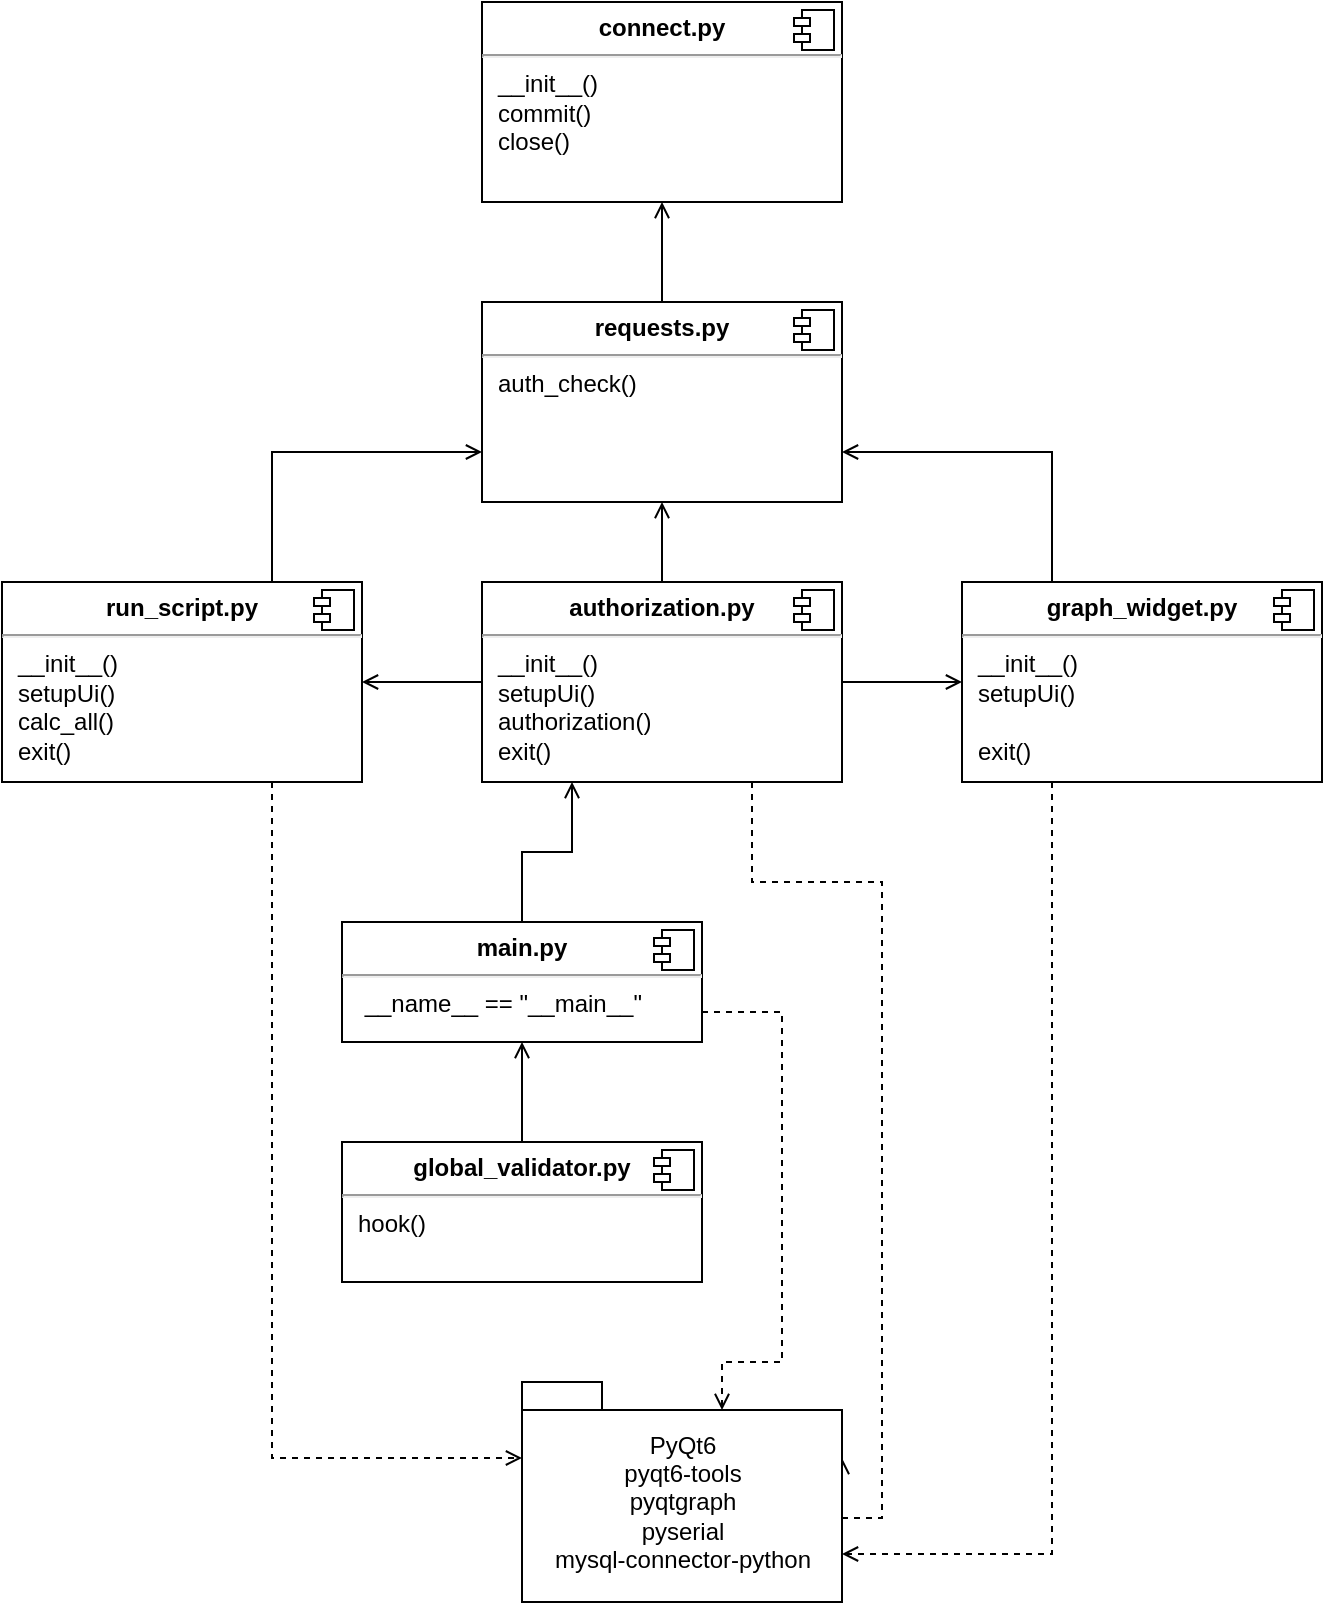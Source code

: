 <mxfile version="20.8.16" type="device"><diagram name="Страница 1" id="dyhR84MwprU1SsjLqBvI"><mxGraphModel dx="1295" dy="2044" grid="1" gridSize="10" guides="1" tooltips="1" connect="1" arrows="1" fold="1" page="1" pageScale="1" pageWidth="827" pageHeight="1169" math="0" shadow="0"><root><mxCell id="0"/><mxCell id="1" parent="0"/><mxCell id="JsCFhuyp-mjIBwG_lOqU-31" style="edgeStyle=orthogonalEdgeStyle;rounded=0;orthogonalLoop=1;jettySize=auto;html=1;exitX=0.5;exitY=0;exitDx=0;exitDy=0;entryX=0.25;entryY=1;entryDx=0;entryDy=0;endArrow=open;endFill=0;" parent="1" source="JsCFhuyp-mjIBwG_lOqU-14" target="JsCFhuyp-mjIBwG_lOqU-16" edge="1"><mxGeometry relative="1" as="geometry"/></mxCell><mxCell id="-6S3Ux7HSLKQ4VCEZg2g-13" style="edgeStyle=orthogonalEdgeStyle;rounded=0;orthogonalLoop=1;jettySize=auto;html=1;exitX=1;exitY=0.75;exitDx=0;exitDy=0;entryX=0;entryY=0;entryDx=100;entryDy=14;entryPerimeter=0;endArrow=open;endFill=0;dashed=1;" edge="1" parent="1" source="JsCFhuyp-mjIBwG_lOqU-14" target="JsCFhuyp-mjIBwG_lOqU-25"><mxGeometry relative="1" as="geometry"><Array as="points"><mxPoint x="440" y="415"/><mxPoint x="440" y="590"/><mxPoint x="410" y="590"/></Array></mxGeometry></mxCell><mxCell id="JsCFhuyp-mjIBwG_lOqU-14" value="&lt;p style=&quot;margin:0px;margin-top:6px;text-align:center;&quot;&gt;&lt;b&gt;main.py&lt;/b&gt;&lt;/p&gt;&lt;hr&gt;&lt;p style=&quot;margin: 0px 0px 0px 8px;&quot;&gt;&amp;nbsp;__name__ == &quot;__main__&quot;&lt;br&gt;&lt;/p&gt;" style="align=left;overflow=fill;html=1;dropTarget=0;" parent="1" vertex="1"><mxGeometry x="220" y="370" width="180" height="60" as="geometry"/></mxCell><mxCell id="JsCFhuyp-mjIBwG_lOqU-15" value="" style="shape=component;jettyWidth=8;jettyHeight=4;" parent="JsCFhuyp-mjIBwG_lOqU-14" vertex="1"><mxGeometry x="1" width="20" height="20" relative="1" as="geometry"><mxPoint x="-24" y="4" as="offset"/></mxGeometry></mxCell><mxCell id="JsCFhuyp-mjIBwG_lOqU-21" style="edgeStyle=orthogonalEdgeStyle;rounded=0;orthogonalLoop=1;jettySize=auto;html=1;exitX=0;exitY=0.5;exitDx=0;exitDy=0;entryX=1;entryY=0.5;entryDx=0;entryDy=0;endArrow=open;endFill=0;" parent="1" source="JsCFhuyp-mjIBwG_lOqU-16" target="JsCFhuyp-mjIBwG_lOqU-19" edge="1"><mxGeometry relative="1" as="geometry"/></mxCell><mxCell id="JsCFhuyp-mjIBwG_lOqU-24" style="edgeStyle=orthogonalEdgeStyle;rounded=0;orthogonalLoop=1;jettySize=auto;html=1;exitX=1;exitY=0.5;exitDx=0;exitDy=0;entryX=0;entryY=0.5;entryDx=0;entryDy=0;endArrow=open;endFill=0;" parent="1" source="JsCFhuyp-mjIBwG_lOqU-16" target="JsCFhuyp-mjIBwG_lOqU-22" edge="1"><mxGeometry relative="1" as="geometry"/></mxCell><mxCell id="JsCFhuyp-mjIBwG_lOqU-30" style="edgeStyle=orthogonalEdgeStyle;rounded=0;orthogonalLoop=1;jettySize=auto;html=1;exitX=0.75;exitY=1;exitDx=0;exitDy=0;dashed=1;endArrow=open;endFill=0;entryX=0;entryY=0;entryDx=160;entryDy=38;entryPerimeter=0;" parent="1" source="JsCFhuyp-mjIBwG_lOqU-16" target="JsCFhuyp-mjIBwG_lOqU-25" edge="1"><mxGeometry relative="1" as="geometry"><mxPoint x="530" y="460" as="targetPoint"/><Array as="points"><mxPoint x="425" y="350"/><mxPoint x="490" y="350"/><mxPoint x="490" y="668"/></Array></mxGeometry></mxCell><mxCell id="-6S3Ux7HSLKQ4VCEZg2g-8" style="edgeStyle=orthogonalEdgeStyle;rounded=0;orthogonalLoop=1;jettySize=auto;html=1;exitX=0.5;exitY=0;exitDx=0;exitDy=0;entryX=0.5;entryY=1;entryDx=0;entryDy=0;endArrow=open;endFill=0;" edge="1" parent="1" source="JsCFhuyp-mjIBwG_lOqU-16" target="JsCFhuyp-mjIBwG_lOqU-34"><mxGeometry relative="1" as="geometry"/></mxCell><mxCell id="JsCFhuyp-mjIBwG_lOqU-16" value="&lt;p style=&quot;margin:0px;margin-top:6px;text-align:center;&quot;&gt;&lt;b&gt;authorization.py&lt;/b&gt;&lt;br&gt;&lt;/p&gt;&lt;hr&gt;&lt;p style=&quot;margin:0px;margin-left:8px;&quot;&gt;__init__()&lt;/p&gt;&lt;p style=&quot;margin:0px;margin-left:8px;&quot;&gt;setupUi()&lt;/p&gt;&lt;p style=&quot;margin:0px;margin-left:8px;&quot;&gt;authorization()&lt;br&gt;&lt;/p&gt;&lt;p style=&quot;margin:0px;margin-left:8px;&quot;&gt;exit()&lt;/p&gt;&lt;p style=&quot;margin:0px;margin-left:8px;&quot;&gt;&lt;br&gt;&lt;/p&gt;" style="align=left;overflow=fill;html=1;dropTarget=0;" parent="1" vertex="1"><mxGeometry x="290" y="200" width="180" height="100" as="geometry"/></mxCell><mxCell id="JsCFhuyp-mjIBwG_lOqU-17" value="" style="shape=component;jettyWidth=8;jettyHeight=4;" parent="JsCFhuyp-mjIBwG_lOqU-16" vertex="1"><mxGeometry x="1" width="20" height="20" relative="1" as="geometry"><mxPoint x="-24" y="4" as="offset"/></mxGeometry></mxCell><mxCell id="JsCFhuyp-mjIBwG_lOqU-28" style="edgeStyle=orthogonalEdgeStyle;rounded=0;orthogonalLoop=1;jettySize=auto;html=1;exitX=0.75;exitY=1;exitDx=0;exitDy=0;entryX=0;entryY=0;entryDx=0;entryDy=38;entryPerimeter=0;dashed=1;endArrow=open;endFill=0;" parent="1" source="JsCFhuyp-mjIBwG_lOqU-19" target="JsCFhuyp-mjIBwG_lOqU-25" edge="1"><mxGeometry relative="1" as="geometry"/></mxCell><mxCell id="-6S3Ux7HSLKQ4VCEZg2g-10" style="edgeStyle=orthogonalEdgeStyle;rounded=0;orthogonalLoop=1;jettySize=auto;html=1;exitX=0.75;exitY=0;exitDx=0;exitDy=0;entryX=0;entryY=0.75;entryDx=0;entryDy=0;endArrow=open;endFill=0;" edge="1" parent="1" source="JsCFhuyp-mjIBwG_lOqU-19" target="JsCFhuyp-mjIBwG_lOqU-34"><mxGeometry relative="1" as="geometry"/></mxCell><mxCell id="JsCFhuyp-mjIBwG_lOqU-19" value="&lt;p style=&quot;margin:0px;margin-top:6px;text-align:center;&quot;&gt;&lt;b&gt;run_script.py&lt;/b&gt;&lt;br&gt;&lt;/p&gt;&lt;hr&gt;&lt;p style=&quot;border-color: var(--border-color); margin: 0px 0px 0px 8px;&quot;&gt;__init__()&lt;/p&gt;&lt;p style=&quot;border-color: var(--border-color); margin: 0px 0px 0px 8px;&quot;&gt;setupUi()&lt;/p&gt;&lt;p style=&quot;border-color: var(--border-color); margin: 0px 0px 0px 8px;&quot;&gt;calc_all()&lt;/p&gt;&lt;p style=&quot;border-color: var(--border-color); margin: 0px 0px 0px 8px;&quot;&gt;exit()&lt;/p&gt;" style="align=left;overflow=fill;html=1;dropTarget=0;" parent="1" vertex="1"><mxGeometry x="50" y="200" width="180" height="100" as="geometry"/></mxCell><mxCell id="JsCFhuyp-mjIBwG_lOqU-20" value="" style="shape=component;jettyWidth=8;jettyHeight=4;" parent="JsCFhuyp-mjIBwG_lOqU-19" vertex="1"><mxGeometry x="1" width="20" height="20" relative="1" as="geometry"><mxPoint x="-24" y="4" as="offset"/></mxGeometry></mxCell><mxCell id="JsCFhuyp-mjIBwG_lOqU-29" style="edgeStyle=orthogonalEdgeStyle;rounded=0;orthogonalLoop=1;jettySize=auto;html=1;exitX=0.25;exitY=1;exitDx=0;exitDy=0;entryX=0;entryY=0;entryDx=160;entryDy=86;entryPerimeter=0;dashed=1;endArrow=open;endFill=0;" parent="1" source="JsCFhuyp-mjIBwG_lOqU-22" target="JsCFhuyp-mjIBwG_lOqU-25" edge="1"><mxGeometry relative="1" as="geometry"/></mxCell><mxCell id="-6S3Ux7HSLKQ4VCEZg2g-9" style="edgeStyle=orthogonalEdgeStyle;rounded=0;orthogonalLoop=1;jettySize=auto;html=1;exitX=0.25;exitY=0;exitDx=0;exitDy=0;entryX=1;entryY=0.75;entryDx=0;entryDy=0;endArrow=open;endFill=0;" edge="1" parent="1" source="JsCFhuyp-mjIBwG_lOqU-22" target="JsCFhuyp-mjIBwG_lOqU-34"><mxGeometry relative="1" as="geometry"/></mxCell><mxCell id="JsCFhuyp-mjIBwG_lOqU-22" value="&lt;p style=&quot;margin:0px;margin-top:6px;text-align:center;&quot;&gt;&lt;b&gt;graph_widget.py&lt;/b&gt;&lt;br&gt;&lt;/p&gt;&lt;hr&gt;&lt;p style=&quot;border-color: var(--border-color); margin: 0px 0px 0px 8px;&quot;&gt;__init__()&lt;/p&gt;&lt;p style=&quot;border-color: var(--border-color); margin: 0px 0px 0px 8px;&quot;&gt;setupUi()&lt;/p&gt;&lt;p style=&quot;border-color: var(--border-color); margin: 0px 0px 0px 8px;&quot;&gt;&lt;br&gt;&lt;/p&gt;&lt;p style=&quot;border-color: var(--border-color); margin: 0px 0px 0px 8px;&quot;&gt;exit()&lt;/p&gt;" style="align=left;overflow=fill;html=1;dropTarget=0;" parent="1" vertex="1"><mxGeometry x="530" y="200" width="180" height="100" as="geometry"/></mxCell><mxCell id="JsCFhuyp-mjIBwG_lOqU-23" value="" style="shape=component;jettyWidth=8;jettyHeight=4;" parent="JsCFhuyp-mjIBwG_lOqU-22" vertex="1"><mxGeometry x="1" width="20" height="20" relative="1" as="geometry"><mxPoint x="-24" y="4" as="offset"/></mxGeometry></mxCell><mxCell id="JsCFhuyp-mjIBwG_lOqU-25" value="&lt;span style=&quot;font-weight: normal;&quot;&gt;PyQt6&lt;br&gt;pyqt6-tools&lt;br&gt;pyqtgraph&lt;br&gt;pyserial&lt;br&gt;mysql-connector-python&lt;/span&gt;" style="shape=folder;fontStyle=1;spacingTop=10;tabWidth=40;tabHeight=14;tabPosition=left;html=1;" parent="1" vertex="1"><mxGeometry x="310" y="600" width="160" height="110" as="geometry"/></mxCell><mxCell id="JsCFhuyp-mjIBwG_lOqU-32" value="&lt;p style=&quot;margin:0px;margin-top:6px;text-align:center;&quot;&gt;&lt;b&gt;connect&lt;/b&gt;&lt;b style=&quot;background-color: initial;&quot;&gt;.py&lt;/b&gt;&lt;/p&gt;&lt;hr&gt;&lt;p style=&quot;border-color: var(--border-color); margin: 0px 0px 0px 8px;&quot;&gt;__init__()&lt;/p&gt;&lt;p style=&quot;border-color: var(--border-color); margin: 0px 0px 0px 8px;&quot;&gt;commit()&lt;/p&gt;&lt;p style=&quot;border-color: var(--border-color); margin: 0px 0px 0px 8px;&quot;&gt;close()&lt;/p&gt;" style="align=left;overflow=fill;html=1;dropTarget=0;" parent="1" vertex="1"><mxGeometry x="290" y="-90" width="180" height="100" as="geometry"/></mxCell><mxCell id="JsCFhuyp-mjIBwG_lOqU-33" value="" style="shape=component;jettyWidth=8;jettyHeight=4;" parent="JsCFhuyp-mjIBwG_lOqU-32" vertex="1"><mxGeometry x="1" width="20" height="20" relative="1" as="geometry"><mxPoint x="-24" y="4" as="offset"/></mxGeometry></mxCell><mxCell id="-6S3Ux7HSLKQ4VCEZg2g-11" style="edgeStyle=orthogonalEdgeStyle;rounded=0;orthogonalLoop=1;jettySize=auto;html=1;exitX=0.5;exitY=0;exitDx=0;exitDy=0;entryX=0.5;entryY=1;entryDx=0;entryDy=0;endArrow=open;endFill=0;" edge="1" parent="1" source="JsCFhuyp-mjIBwG_lOqU-34" target="JsCFhuyp-mjIBwG_lOqU-32"><mxGeometry relative="1" as="geometry"/></mxCell><mxCell id="JsCFhuyp-mjIBwG_lOqU-34" value="&lt;p style=&quot;margin:0px;margin-top:6px;text-align:center;&quot;&gt;&lt;b&gt;requests&lt;/b&gt;&lt;b style=&quot;background-color: initial;&quot;&gt;.py&lt;/b&gt;&lt;/p&gt;&lt;hr&gt;&lt;p style=&quot;border-color: var(--border-color); margin: 0px 0px 0px 8px;&quot;&gt;auth_check()&lt;/p&gt;" style="align=left;overflow=fill;html=1;dropTarget=0;" parent="1" vertex="1"><mxGeometry x="290" y="60" width="180" height="100" as="geometry"/></mxCell><mxCell id="JsCFhuyp-mjIBwG_lOqU-35" value="" style="shape=component;jettyWidth=8;jettyHeight=4;" parent="JsCFhuyp-mjIBwG_lOqU-34" vertex="1"><mxGeometry x="1" width="20" height="20" relative="1" as="geometry"><mxPoint x="-24" y="4" as="offset"/></mxGeometry></mxCell><mxCell id="-6S3Ux7HSLKQ4VCEZg2g-12" style="edgeStyle=orthogonalEdgeStyle;rounded=0;orthogonalLoop=1;jettySize=auto;html=1;exitX=0.5;exitY=0;exitDx=0;exitDy=0;entryX=0.5;entryY=1;entryDx=0;entryDy=0;endArrow=open;endFill=0;" edge="1" parent="1" source="-6S3Ux7HSLKQ4VCEZg2g-1" target="JsCFhuyp-mjIBwG_lOqU-14"><mxGeometry relative="1" as="geometry"/></mxCell><mxCell id="-6S3Ux7HSLKQ4VCEZg2g-1" value="&lt;p style=&quot;margin:0px;margin-top:6px;text-align:center;&quot;&gt;&lt;b&gt;global_validator&lt;/b&gt;&lt;b style=&quot;background-color: initial;&quot;&gt;.py&lt;/b&gt;&lt;/p&gt;&lt;hr&gt;&lt;p style=&quot;border-color: var(--border-color); margin: 0px 0px 0px 8px;&quot;&gt;hook()&lt;/p&gt;" style="align=left;overflow=fill;html=1;dropTarget=0;" vertex="1" parent="1"><mxGeometry x="220" y="480" width="180" height="70" as="geometry"/></mxCell><mxCell id="-6S3Ux7HSLKQ4VCEZg2g-2" value="" style="shape=component;jettyWidth=8;jettyHeight=4;" vertex="1" parent="-6S3Ux7HSLKQ4VCEZg2g-1"><mxGeometry x="1" width="20" height="20" relative="1" as="geometry"><mxPoint x="-24" y="4" as="offset"/></mxGeometry></mxCell></root></mxGraphModel></diagram></mxfile>